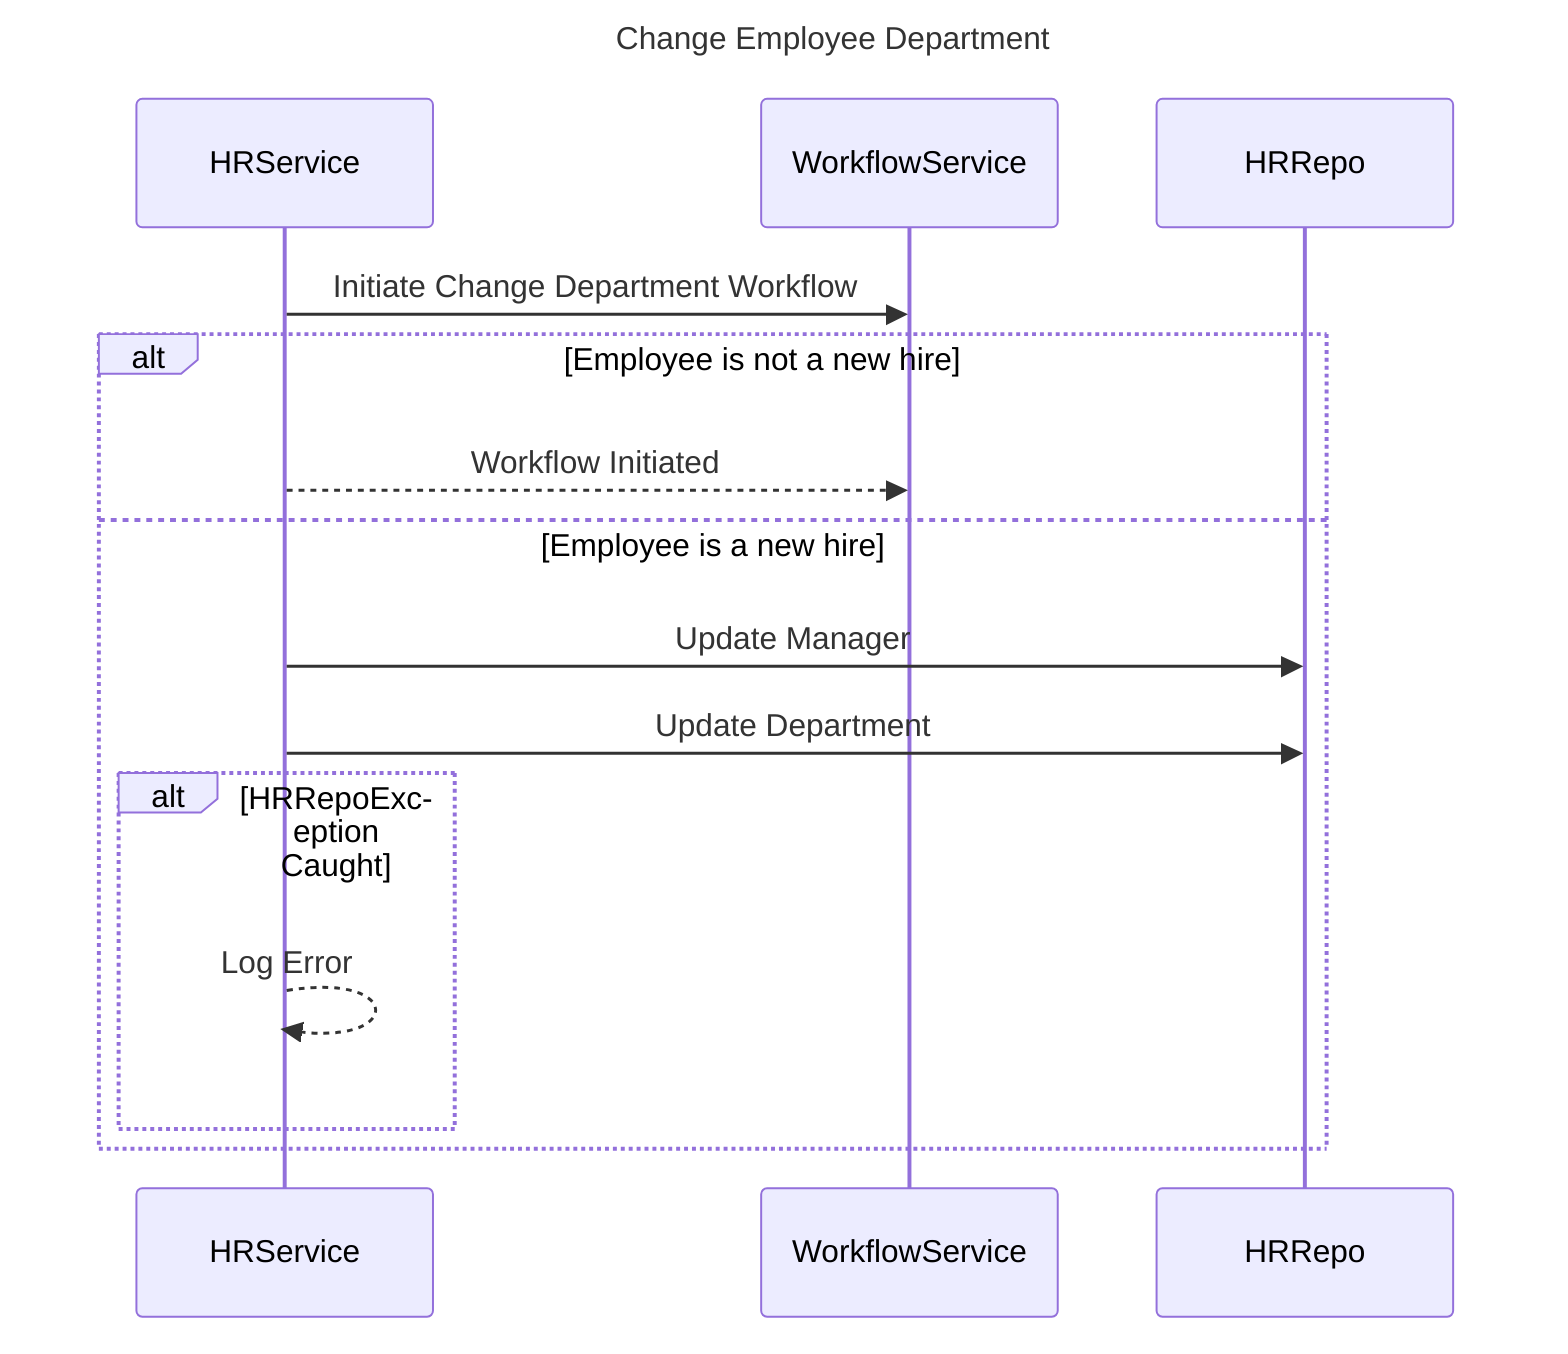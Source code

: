 ---
title: Change Employee Department
---
sequenceDiagram
    participant HRService
    participant WorkflowService
    participant HRRepo

    HRService->>WorkflowService: Initiate Change Department Workflow
    alt Employee is not a new hire
        HRService-->>WorkflowService: Workflow Initiated
    else Employee is a new hire
        HRService->>HRRepo: Update Manager
        HRService->>HRRepo: Update Department
        alt HRRepoException Caught
            HRService-->>HRService: Log Error
        end
    end
